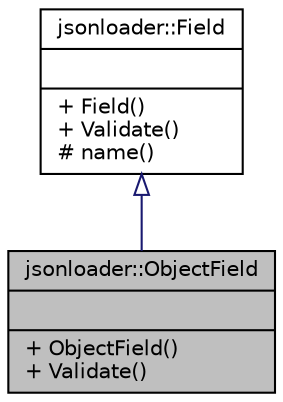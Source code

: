 digraph "jsonloader::ObjectField"
{
 // LATEX_PDF_SIZE
  edge [fontname="Helvetica",fontsize="10",labelfontname="Helvetica",labelfontsize="10"];
  node [fontname="Helvetica",fontsize="10",shape=record];
  Node1 [label="{jsonloader::ObjectField\n||+ ObjectField()\l+ Validate()\l}",height=0.2,width=0.4,color="black", fillcolor="grey75", style="filled", fontcolor="black",tooltip=" "];
  Node2 -> Node1 [dir="back",color="midnightblue",fontsize="10",style="solid",arrowtail="onormal",fontname="Helvetica"];
  Node2 [label="{jsonloader::Field\n||+ Field()\l+ Validate()\l# name()\l}",height=0.2,width=0.4,color="black", fillcolor="white", style="filled",URL="$classjsonloader_1_1Field.html",tooltip=" "];
}
